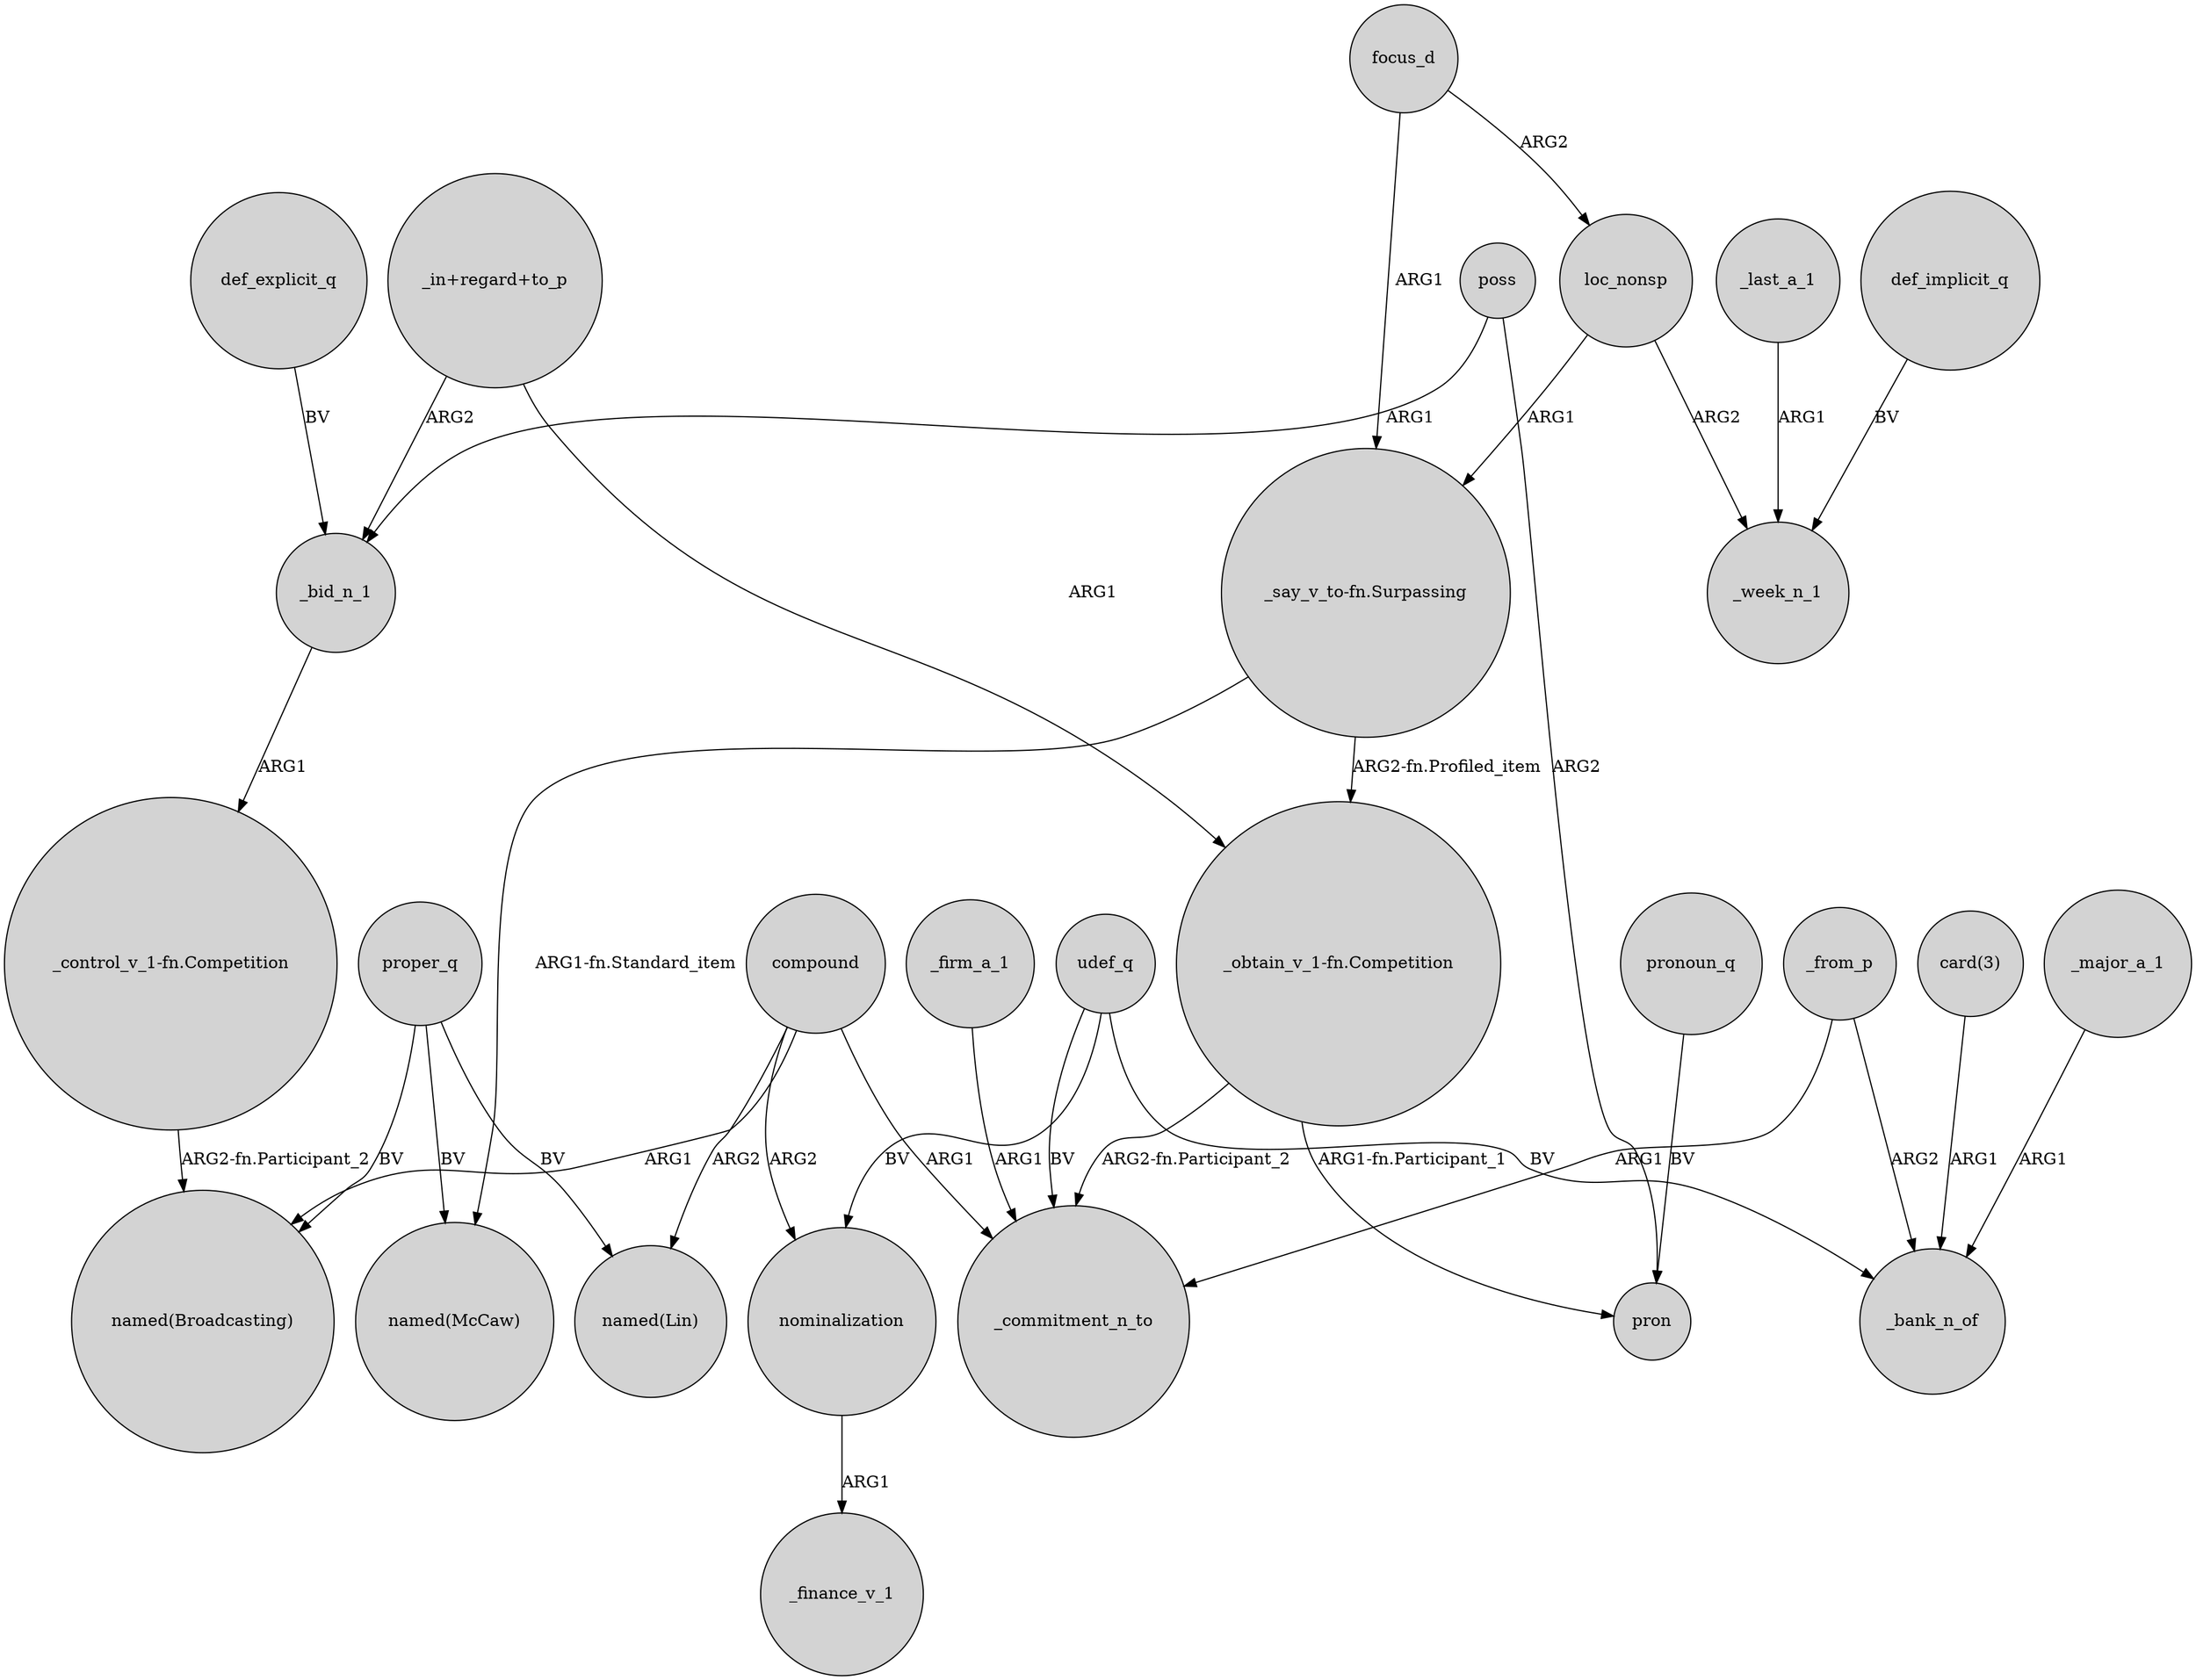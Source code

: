 digraph {
	node [shape=circle style=filled]
	poss -> _bid_n_1 [label=ARG1]
	_firm_a_1 -> _commitment_n_to [label=ARG1]
	nominalization -> _finance_v_1 [label=ARG1]
	"_in+regard+to_p" -> _bid_n_1 [label=ARG2]
	_bid_n_1 -> "_control_v_1-fn.Competition" [label=ARG1]
	proper_q -> "named(Lin)" [label=BV]
	udef_q -> nominalization [label=BV]
	_major_a_1 -> _bank_n_of [label=ARG1]
	udef_q -> _bank_n_of [label=BV]
	proper_q -> "named(McCaw)" [label=BV]
	"card(3)" -> _bank_n_of [label=ARG1]
	loc_nonsp -> _week_n_1 [label=ARG2]
	focus_d -> loc_nonsp [label=ARG2]
	compound -> nominalization [label=ARG2]
	pronoun_q -> pron [label=BV]
	udef_q -> _commitment_n_to [label=BV]
	compound -> _commitment_n_to [label=ARG1]
	def_explicit_q -> _bid_n_1 [label=BV]
	poss -> pron [label=ARG2]
	"_obtain_v_1-fn.Competition" -> _commitment_n_to [label="ARG2-fn.Participant_2"]
	_last_a_1 -> _week_n_1 [label=ARG1]
	compound -> "named(Lin)" [label=ARG2]
	def_implicit_q -> _week_n_1 [label=BV]
	"_say_v_to-fn.Surpassing" -> "named(McCaw)" [label="ARG1-fn.Standard_item"]
	"_say_v_to-fn.Surpassing" -> "_obtain_v_1-fn.Competition" [label="ARG2-fn.Profiled_item"]
	"_control_v_1-fn.Competition" -> "named(Broadcasting)" [label="ARG2-fn.Participant_2"]
	focus_d -> "_say_v_to-fn.Surpassing" [label=ARG1]
	_from_p -> _commitment_n_to [label=ARG1]
	"_obtain_v_1-fn.Competition" -> pron [label="ARG1-fn.Participant_1"]
	compound -> "named(Broadcasting)" [label=ARG1]
	_from_p -> _bank_n_of [label=ARG2]
	"_in+regard+to_p" -> "_obtain_v_1-fn.Competition" [label=ARG1]
	proper_q -> "named(Broadcasting)" [label=BV]
	loc_nonsp -> "_say_v_to-fn.Surpassing" [label=ARG1]
}
